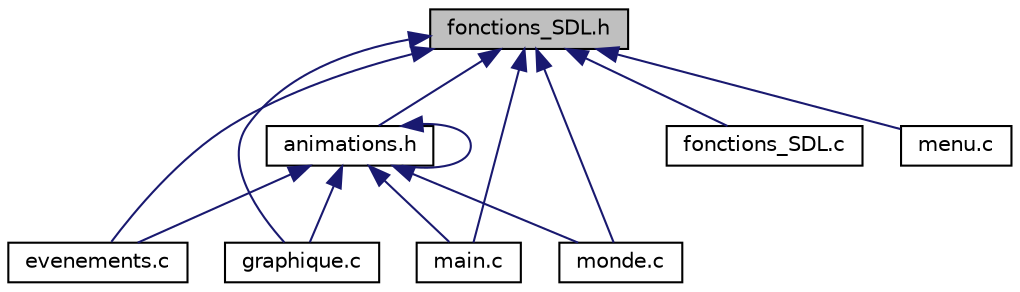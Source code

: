 digraph "fonctions_SDL.h"
{
 // LATEX_PDF_SIZE
  edge [fontname="Helvetica",fontsize="10",labelfontname="Helvetica",labelfontsize="10"];
  node [fontname="Helvetica",fontsize="10",shape=record];
  Node1 [label="fonctions_SDL.h",height=0.2,width=0.4,color="black", fillcolor="grey75", style="filled", fontcolor="black",tooltip="Module de gestion des fonctions SDL (en-tête)."];
  Node1 -> Node2 [dir="back",color="midnightblue",fontsize="10",style="solid",fontname="Helvetica"];
  Node2 [label="animations.h",height=0.2,width=0.4,color="black", fillcolor="white", style="filled",URL="$animations_8h.html",tooltip="Module de gestion des animations (en-tête)."];
  Node2 -> Node2 [dir="back",color="midnightblue",fontsize="10",style="solid",fontname="Helvetica"];
  Node2 -> Node3 [dir="back",color="midnightblue",fontsize="10",style="solid",fontname="Helvetica"];
  Node3 [label="evenements.c",height=0.2,width=0.4,color="black", fillcolor="white", style="filled",URL="$evenements_8c.html",tooltip="Module de gestion des animations."];
  Node2 -> Node4 [dir="back",color="midnightblue",fontsize="10",style="solid",fontname="Helvetica"];
  Node4 [label="graphique.c",height=0.2,width=0.4,color="black", fillcolor="white", style="filled",URL="$graphique_8c.html",tooltip="Module de gestion de l'affichage graphique."];
  Node2 -> Node5 [dir="back",color="midnightblue",fontsize="10",style="solid",fontname="Helvetica"];
  Node5 [label="main.c",height=0.2,width=0.4,color="black", fillcolor="white", style="filled",URL="$main_8c.html",tooltip="Programme principal."];
  Node2 -> Node6 [dir="back",color="midnightblue",fontsize="10",style="solid",fontname="Helvetica"];
  Node6 [label="monde.c",height=0.2,width=0.4,color="black", fillcolor="white", style="filled",URL="$monde_8c.html",tooltip="Module de gestion des données du monde."];
  Node1 -> Node3 [dir="back",color="midnightblue",fontsize="10",style="solid",fontname="Helvetica"];
  Node1 -> Node7 [dir="back",color="midnightblue",fontsize="10",style="solid",fontname="Helvetica"];
  Node7 [label="fonctions_SDL.c",height=0.2,width=0.4,color="black", fillcolor="white", style="filled",URL="$fonctions___s_d_l_8c.html",tooltip="Module de gestion des fonctions SDL (en-tête)."];
  Node1 -> Node4 [dir="back",color="midnightblue",fontsize="10",style="solid",fontname="Helvetica"];
  Node1 -> Node5 [dir="back",color="midnightblue",fontsize="10",style="solid",fontname="Helvetica"];
  Node1 -> Node8 [dir="back",color="midnightblue",fontsize="10",style="solid",fontname="Helvetica"];
  Node8 [label="menu.c",height=0.2,width=0.4,color="black", fillcolor="white", style="filled",URL="$menu_8c.html",tooltip="Module de gestion du menu de jeu."];
  Node1 -> Node6 [dir="back",color="midnightblue",fontsize="10",style="solid",fontname="Helvetica"];
}
